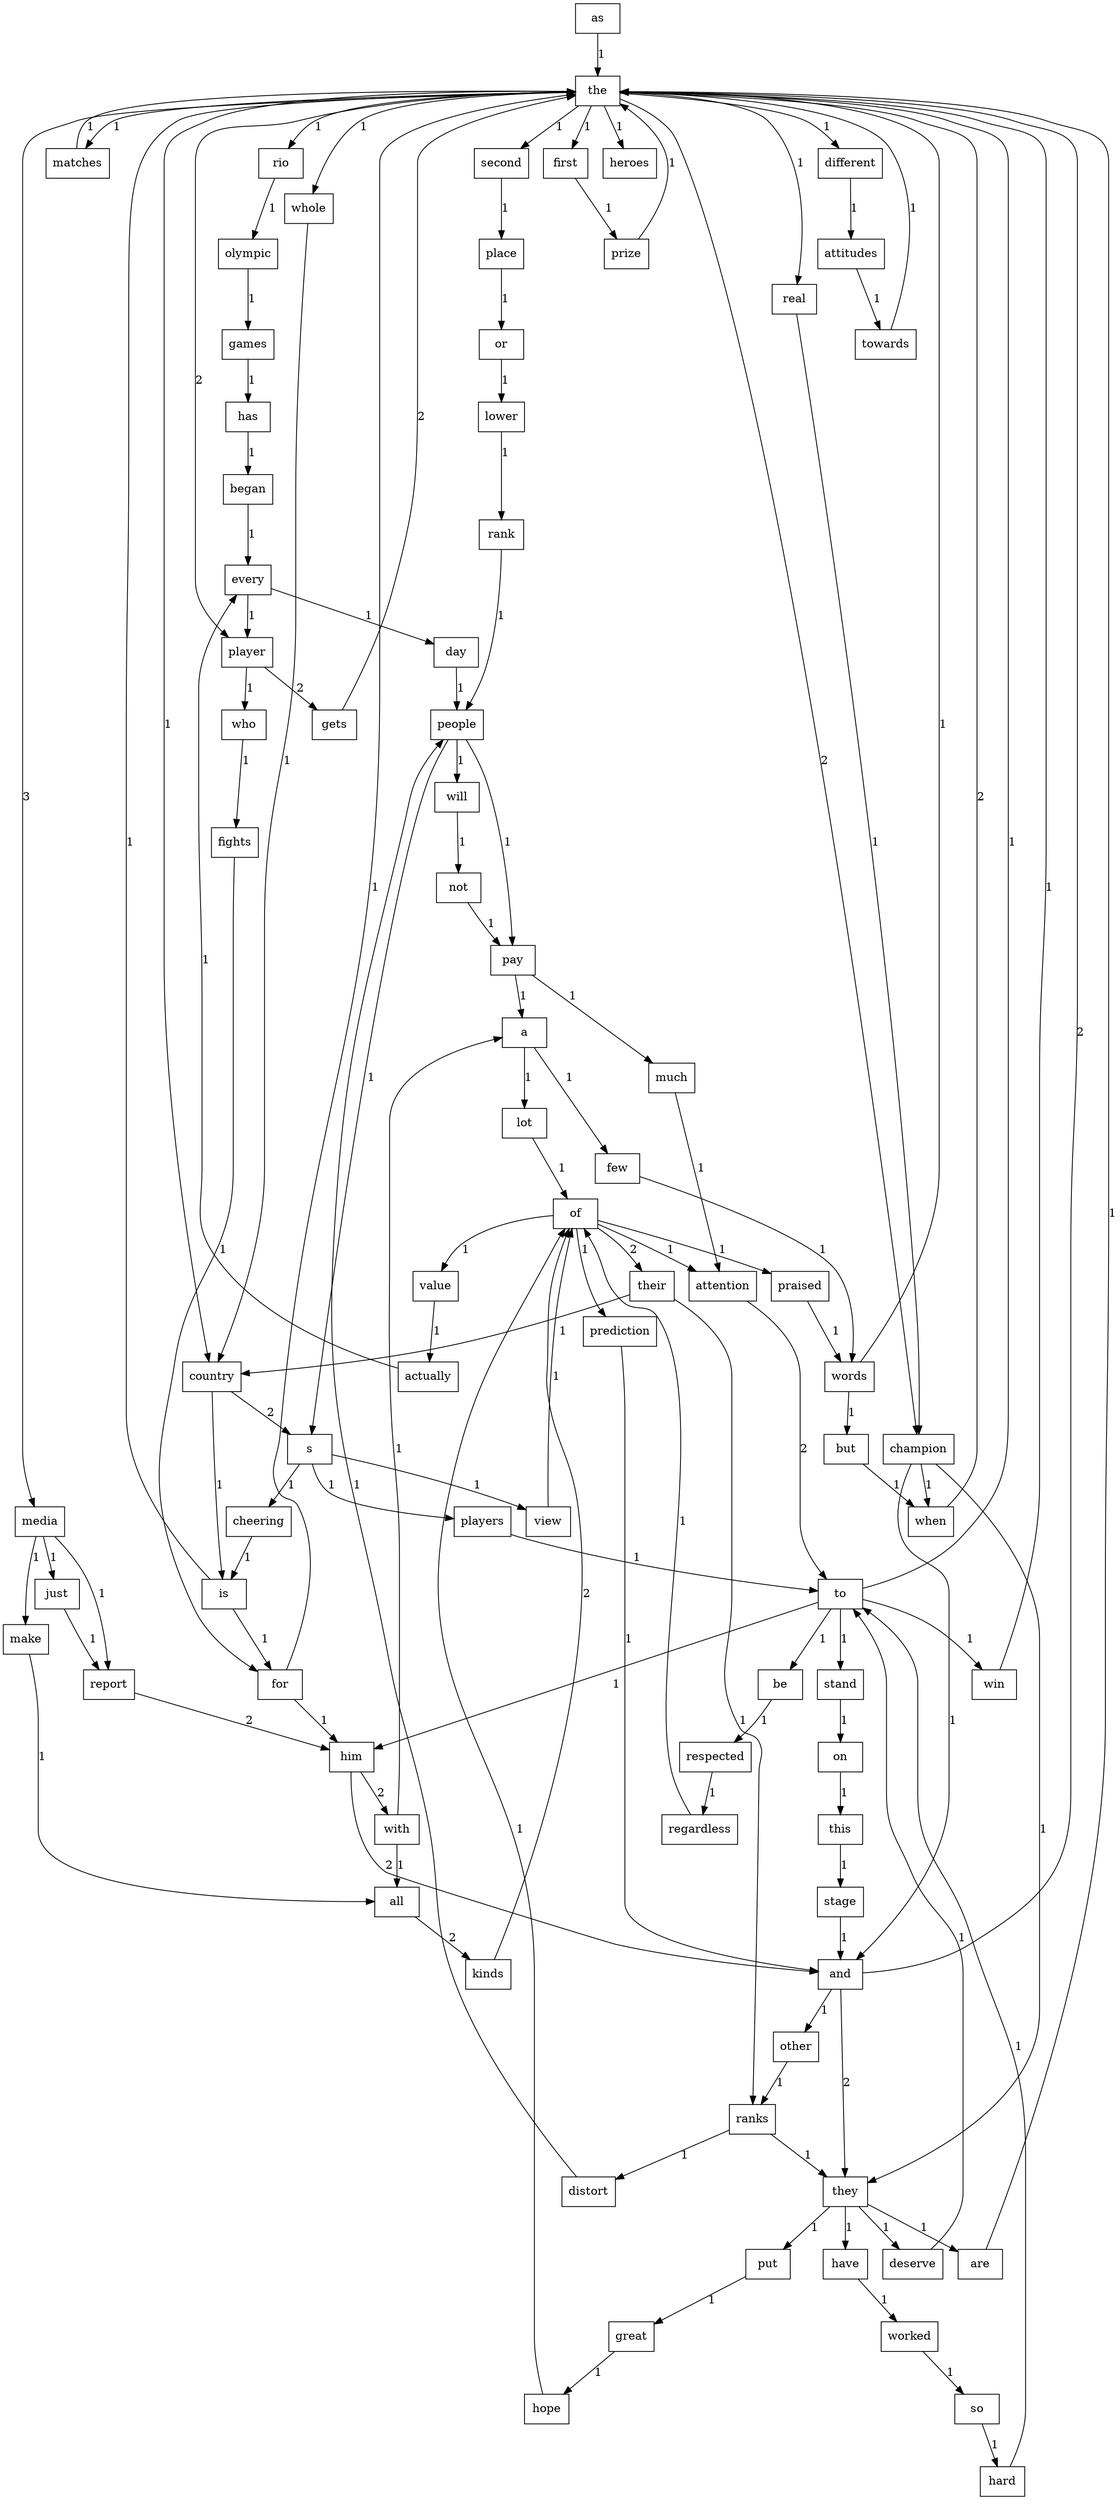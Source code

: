 digraph abc{
	node [shape="record"];
	as;
	the;
	rio;
	olympic;
	games;
	has;
	began;
	every;
	day;
	people;
	pay;
	a;
	lot;
	of;
	attention;
	to;
	matches;
	media;
	make;
	all;
	kinds;
	prediction;
	and;
	they;
	put;
	great;
	hope;
	their;
	country;
	s;
	players;
	win;
	champion;
	when;
	player;
	gets;
	first;
	prize;
	whole;
	cheering;
	is;
	for;
	him;
	report;
	with;
	praised;
	words;
	but;
	second;
	place;
	or;
	lower;
	rank;
	will;
	not;
	much;
	just;
	few;
	different;
	attitudes;
	towards;
	other;
	ranks;
	distort;
	view;
	value;
	actually;
	who;
	fights;
	real;
	deserve;
	be;
	respected;
	regardless;
	have;
	worked;
	so;
	hard;
	stand;
	on;
	this;
	stage;
	are;
	heroes;
	as->the [ label = "1" ];
	the->rio [ label = "1" ];
	the->matches [ label = "1" ];
	the->media [ label = "3" ];
	the->country [ label = "1" ];
	the->champion [ label = "2" ];
	the->player [ label = "2" ];
	the->first [ label = "1" ];
	the->whole [ label = "1" ];
	the->second [ label = "1" ];
	the->different [ label = "1" ];
	the->real [ label = "1" ];
	the->heroes [ label = "1" ];
	rio->olympic [ label = "1" ];
	olympic->games [ label = "1" ];
	games->has [ label = "1" ];
	has->began [ label = "1" ];
	began->every [ label = "1" ];
	every->day [ label = "1" ];
	every->player [ label = "1" ];
	day->people [ label = "1" ];
	people->pay [ label = "1" ];
	people->s [ label = "1" ];
	people->will [ label = "1" ];
	pay->a [ label = "1" ];
	pay->much [ label = "1" ];
	a->lot [ label = "1" ];
	a->few [ label = "1" ];
	lot->of [ label = "1" ];
	of->attention [ label = "1" ];
	of->prediction [ label = "1" ];
	of->their [ label = "2" ];
	of->praised [ label = "1" ];
	of->value [ label = "1" ];
	attention->to [ label = "2" ];
	to->the [ label = "1" ];
	to->win [ label = "1" ];
	to->him [ label = "1" ];
	to->be [ label = "1" ];
	to->stand [ label = "1" ];
	matches->the [ label = "1" ];
	media->make [ label = "1" ];
	media->report [ label = "1" ];
	media->just [ label = "1" ];
	make->all [ label = "1" ];
	all->kinds [ label = "2" ];
	kinds->of [ label = "2" ];
	prediction->and [ label = "1" ];
	and->the [ label = "2" ];
	and->they [ label = "2" ];
	and->other [ label = "1" ];
	they->put [ label = "1" ];
	they->deserve [ label = "1" ];
	they->have [ label = "1" ];
	they->are [ label = "1" ];
	put->great [ label = "1" ];
	great->hope [ label = "1" ];
	hope->of [ label = "1" ];
	their->country [ label = "1" ];
	their->ranks [ label = "1" ];
	country->s [ label = "2" ];
	country->is [ label = "1" ];
	s->players [ label = "1" ];
	s->cheering [ label = "1" ];
	s->view [ label = "1" ];
	players->to [ label = "1" ];
	win->the [ label = "1" ];
	champion->and [ label = "1" ];
	champion->they [ label = "1" ];
	champion->when [ label = "1" ];
	when->the [ label = "2" ];
	player->gets [ label = "2" ];
	player->who [ label = "1" ];
	gets->the [ label = "2" ];
	first->prize [ label = "1" ];
	prize->the [ label = "1" ];
	whole->country [ label = "1" ];
	cheering->is [ label = "1" ];
	is->the [ label = "1" ];
	is->for [ label = "1" ];
	for->the [ label = "1" ];
	for->him [ label = "1" ];
	him->and [ label = "2" ];
	him->with [ label = "2" ];
	report->him [ label = "2" ];
	with->a [ label = "1" ];
	with->all [ label = "1" ];
	praised->words [ label = "1" ];
	words->the [ label = "1" ];
	words->but [ label = "1" ];
	but->when [ label = "1" ];
	second->place [ label = "1" ];
	place->or [ label = "1" ];
	or->lower [ label = "1" ];
	lower->rank [ label = "1" ];
	rank->people [ label = "1" ];
	will->not [ label = "1" ];
	not->pay [ label = "1" ];
	much->attention [ label = "1" ];
	just->report [ label = "1" ];
	few->words [ label = "1" ];
	different->attitudes [ label = "1" ];
	attitudes->towards [ label = "1" ];
	towards->the [ label = "1" ];
	other->ranks [ label = "1" ];
	ranks->they [ label = "1" ];
	ranks->distort [ label = "1" ];
	distort->people [ label = "1" ];
	view->of [ label = "1" ];
	value->actually [ label = "1" ];
	actually->every [ label = "1" ];
	who->fights [ label = "1" ];
	fights->for [ label = "1" ];
	real->champion [ label = "1" ];
	deserve->to [ label = "1" ];
	be->respected [ label = "1" ];
	respected->regardless [ label = "1" ];
	regardless->of [ label = "1" ];
	have->worked [ label = "1" ];
	worked->so [ label = "1" ];
	so->hard [ label = "1" ];
	hard->to [ label = "1" ];
	stand->on [ label = "1" ];
	on->this [ label = "1" ];
	this->stage [ label = "1" ];
	stage->and [ label = "1" ];
	are->the [ label = "1" ];
	}